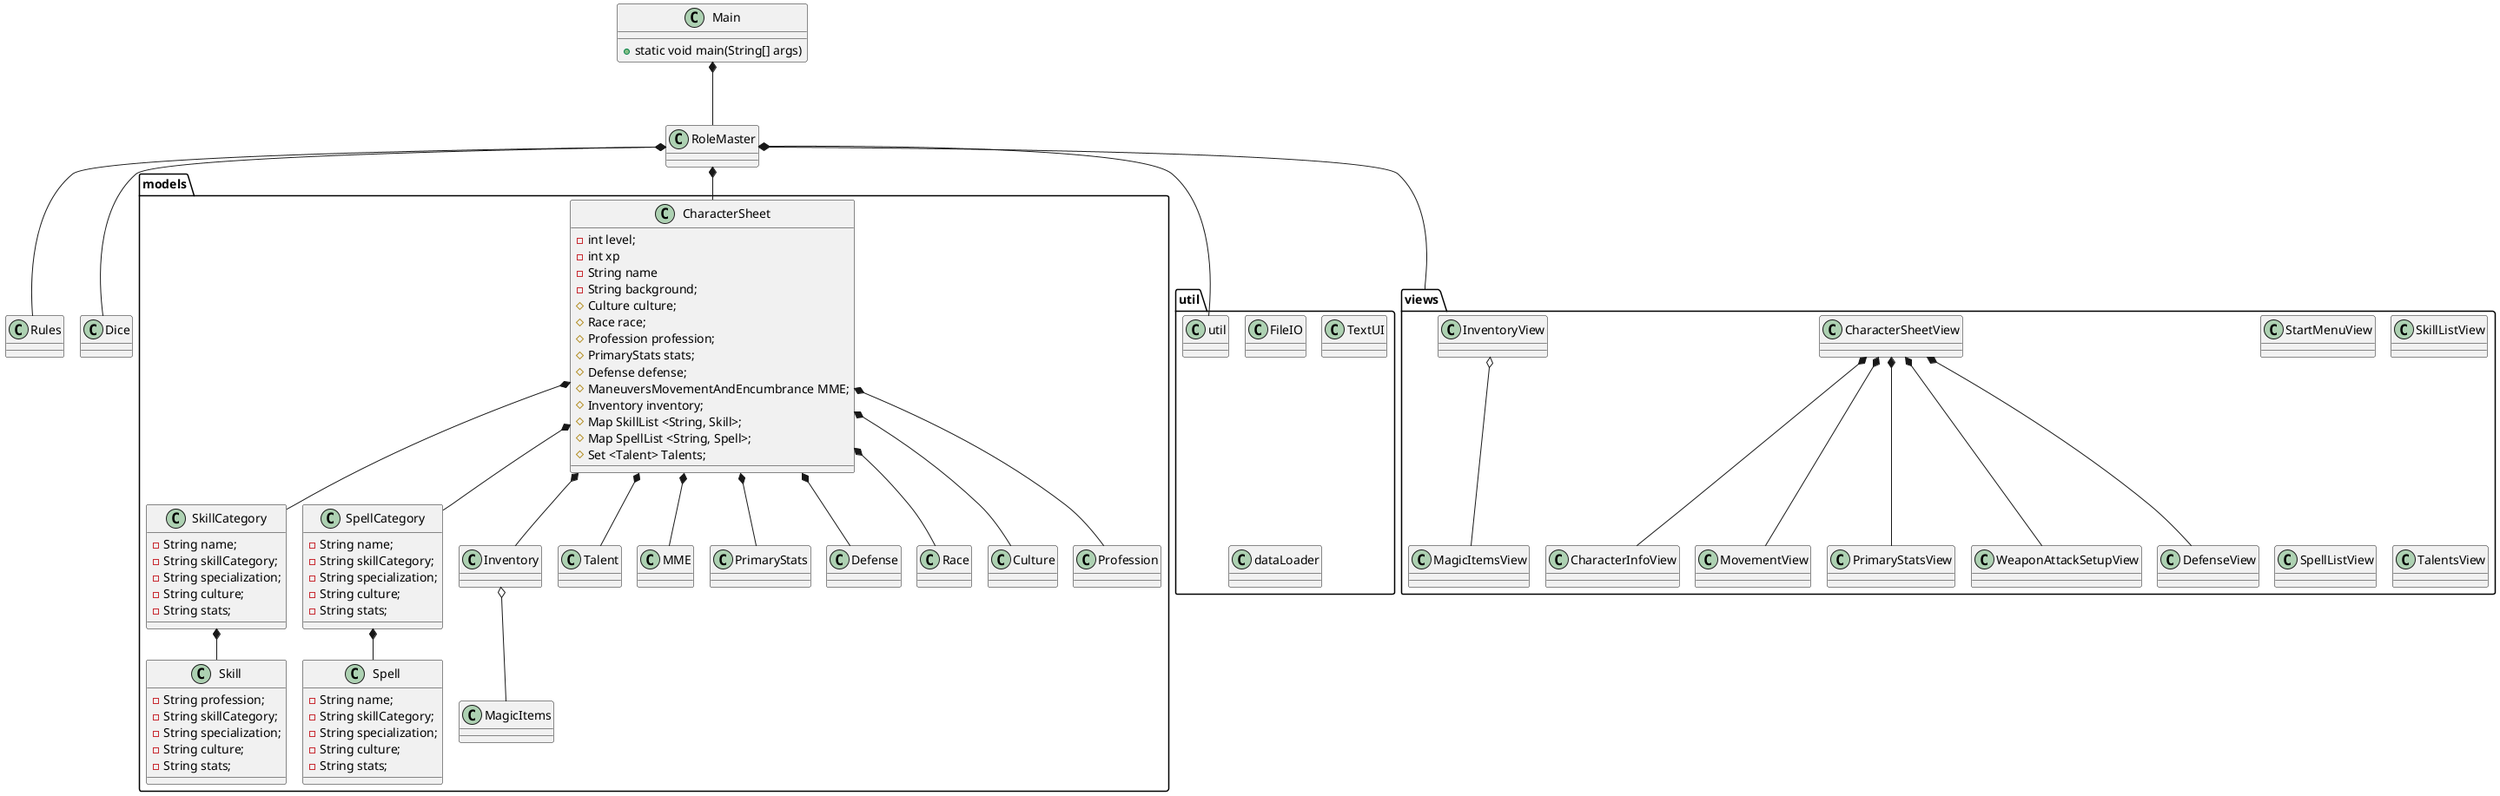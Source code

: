 @startuml
'https://plantuml.com/class-diagram
!pragma layout smetana


Class Main{
+static void main(String[] args)
}


Class RoleMaster{}

Class Rules{}
Class Dice{}

package views{
Class StartMenuView{}
Class CharacterSheetView{}
Class CharacterInfoView{}
Class SkillListView{}
Class SpellListView{}
Class InventoryView{}
Class TalentsView{}
Class MovementView{}
Class PrimaryStatsView{}
Class WeaponAttackSetupView{}
Class DefenseView{}
Class MagicItemsView{}
}
CharacterSheetView *-- CharacterInfoView
CharacterSheetView *-- PrimaryStatsView
CharacterSheetView *-- MovementView
CharacterSheetView *-- WeaponAttackSetupView
CharacterSheetView *-- DefenseView
InventoryView o-- MagicItemsView

package models{
Class CharacterSheet{
- int level;
- int xp
- String name
- String background;
# Culture culture;
# Race race;
# Profession profession;
# PrimaryStats stats;
# Defense defense;
# ManeuversMovementAndEncumbrance MME;
# Inventory inventory;
# Map SkillList <String, Skill>;
# Map SpellList <String, Spell>;
# Set <Talent> Talents;
}
Class Skill{
-String profession;
-String skillCategory;
-String specialization;
-String culture;
-String stats;
}
Class SkillCategory{
-String name;
-String skillCategory;
-String specialization;
-String culture;
-String stats;
}
Class Spell{
-String name;
-String skillCategory;
-String specialization;
-String culture;
-String stats;
}
Class SpellCategory{
-String name;
-String skillCategory;
-String specialization;
-String culture;
-String stats;
}
Class Inventory{
}
Class Talent{}
Class MME{}
Class PrimaryStats{}
Class Defense{}
Class MagicItems{}
Class Race{}
Class Culture{}
Class Profession{}
}

CharacterSheet *-- PrimaryStats
CharacterSheet *-- MME
CharacterSheet *-- Defense
Inventory o-- MagicItems
CharacterSheet *-- Talent
CharacterSheet *-- SkillCategory
SkillCategory *-- Skill
CharacterSheet *-- SpellCategory
SpellCategory *-- Spell
CharacterSheet *-- Inventory
CharacterSheet *-- Race
CharacterSheet *-- Culture
CharacterSheet *-- Profession


package util {
    Class FileIO{}
    Class TextUI{}
    Class dataLoader{}

Main *--- RoleMaster
RoleMaster *-- CharacterSheet
RoleMaster *-- views
RoleMaster *-- Dice
RoleMaster *-- util
RoleMaster *-- Rules
@enduml

implements ..|>
extends <|-- (is-a)
composition *-- (must-have)
Aggregation o-- (can-have)
Associering <--